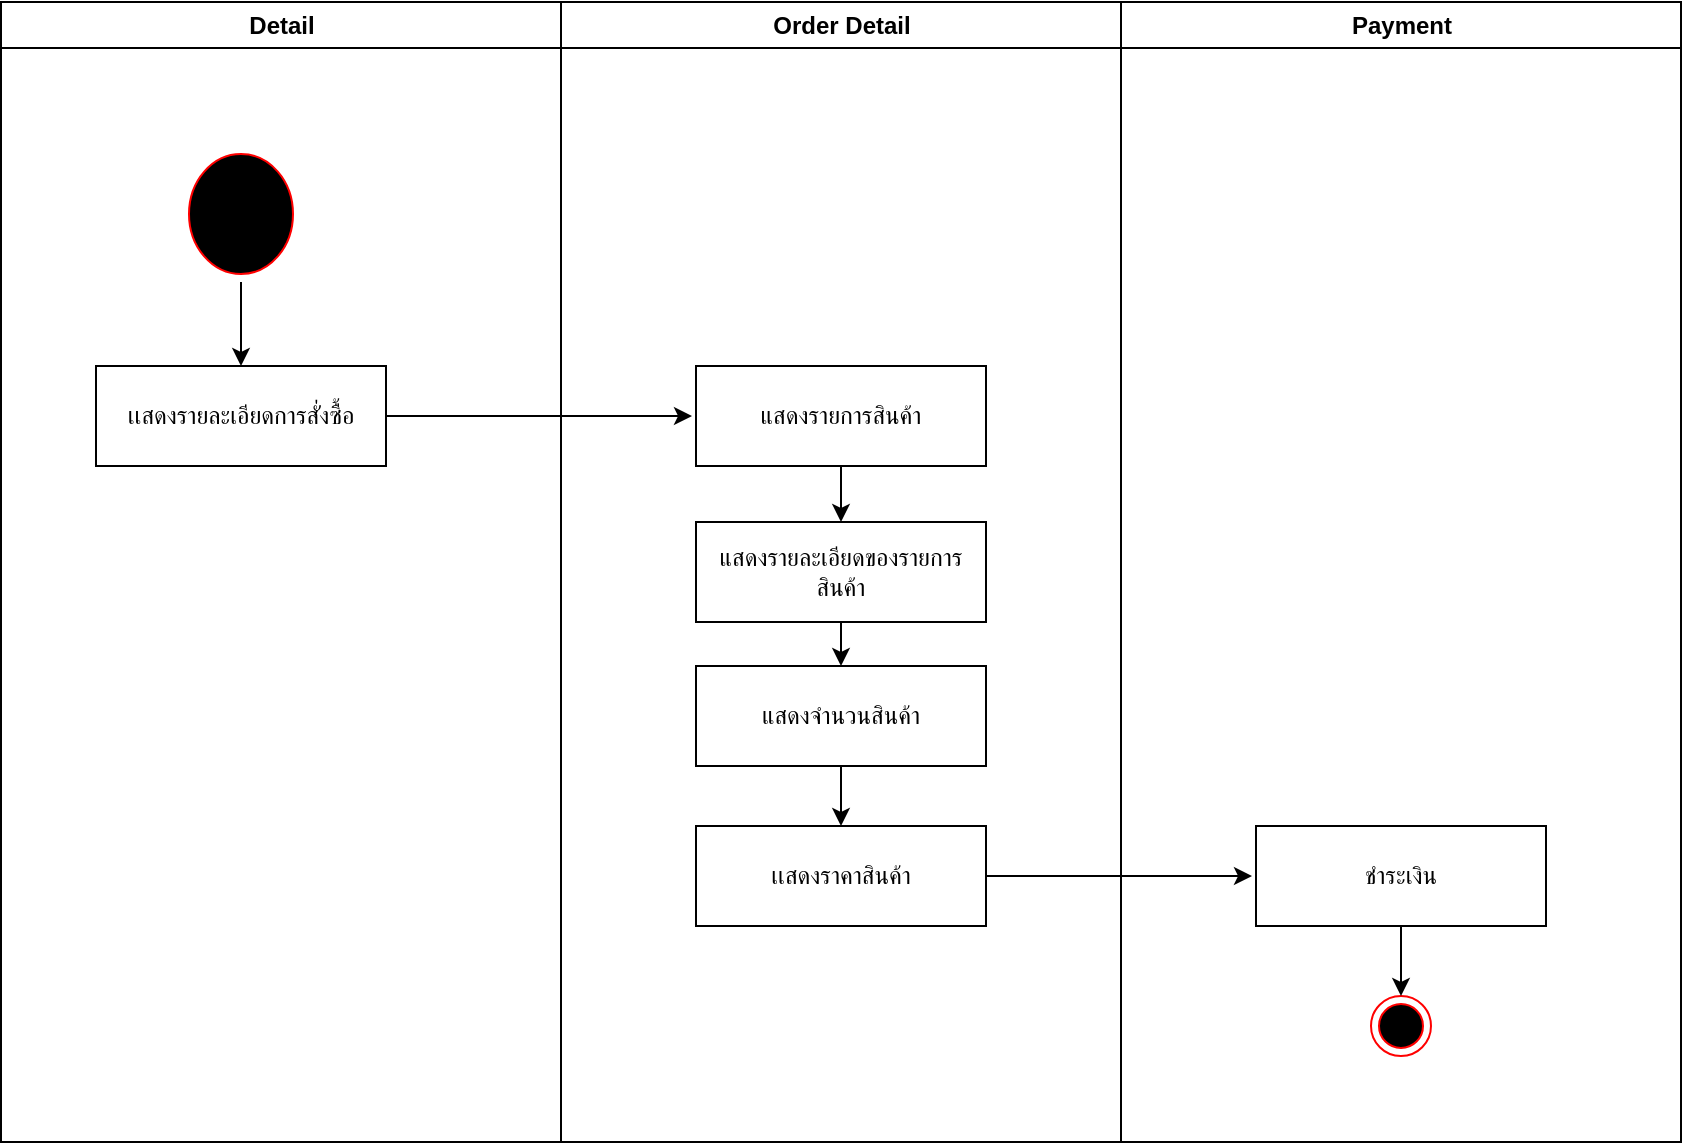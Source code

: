 <mxfile version="22.1.21" type="device">
  <diagram name="Page-1" id="e7e014a7-5840-1c2e-5031-d8a46d1fe8dd">
    <mxGraphModel dx="1434" dy="800" grid="1" gridSize="10" guides="1" tooltips="1" connect="1" arrows="1" fold="1" page="1" pageScale="1" pageWidth="1169" pageHeight="826" background="none" math="0" shadow="0">
      <root>
        <mxCell id="0" />
        <mxCell id="1" parent="0" />
        <mxCell id="2" value="Detail" style="swimlane;whiteSpace=wrap;startSize=23;" parent="1" vertex="1">
          <mxGeometry x="164.5" y="128" width="280" height="570" as="geometry" />
        </mxCell>
        <mxCell id="ahLHFkWOrgv66ISUepmh-45" value="" style="edgeStyle=orthogonalEdgeStyle;rounded=0;orthogonalLoop=1;jettySize=auto;html=1;" edge="1" parent="2" source="ahLHFkWOrgv66ISUepmh-42" target="ahLHFkWOrgv66ISUepmh-44">
          <mxGeometry relative="1" as="geometry" />
        </mxCell>
        <mxCell id="ahLHFkWOrgv66ISUepmh-42" value="" style="ellipse;html=1;shape=startState;fillColor=#000000;strokeColor=#ff0000;" vertex="1" parent="2">
          <mxGeometry x="90" y="72" width="60" height="68" as="geometry" />
        </mxCell>
        <mxCell id="ahLHFkWOrgv66ISUepmh-51" style="edgeStyle=orthogonalEdgeStyle;rounded=0;orthogonalLoop=1;jettySize=auto;html=1;" edge="1" parent="2" source="ahLHFkWOrgv66ISUepmh-44">
          <mxGeometry relative="1" as="geometry">
            <mxPoint x="345.5" y="207" as="targetPoint" />
          </mxGeometry>
        </mxCell>
        <mxCell id="ahLHFkWOrgv66ISUepmh-44" value="เเสดงรายละเอียดการสั่งซื้อ" style="html=1;whiteSpace=wrap;" vertex="1" parent="2">
          <mxGeometry x="47.5" y="182" width="145" height="50" as="geometry" />
        </mxCell>
        <mxCell id="3" value="Order Detail" style="swimlane;whiteSpace=wrap;startSize=23;" parent="1" vertex="1">
          <mxGeometry x="444.5" y="128" width="280" height="570" as="geometry" />
        </mxCell>
        <mxCell id="ahLHFkWOrgv66ISUepmh-52" style="edgeStyle=orthogonalEdgeStyle;rounded=0;orthogonalLoop=1;jettySize=auto;html=1;entryX=0.5;entryY=0;entryDx=0;entryDy=0;" edge="1" parent="3" source="ahLHFkWOrgv66ISUepmh-49" target="ahLHFkWOrgv66ISUepmh-48">
          <mxGeometry relative="1" as="geometry" />
        </mxCell>
        <mxCell id="ahLHFkWOrgv66ISUepmh-49" value="แสดงรายการสินค้า" style="html=1;whiteSpace=wrap;" vertex="1" parent="3">
          <mxGeometry x="67.5" y="182" width="145" height="50" as="geometry" />
        </mxCell>
        <mxCell id="ahLHFkWOrgv66ISUepmh-54" style="edgeStyle=orthogonalEdgeStyle;rounded=0;orthogonalLoop=1;jettySize=auto;html=1;entryX=0.5;entryY=0;entryDx=0;entryDy=0;" edge="1" parent="3" source="ahLHFkWOrgv66ISUepmh-47" target="ahLHFkWOrgv66ISUepmh-50">
          <mxGeometry relative="1" as="geometry" />
        </mxCell>
        <mxCell id="ahLHFkWOrgv66ISUepmh-47" value="แสดงจำนวนสินค้า" style="html=1;whiteSpace=wrap;" vertex="1" parent="3">
          <mxGeometry x="67.5" y="332" width="145" height="50" as="geometry" />
        </mxCell>
        <mxCell id="ahLHFkWOrgv66ISUepmh-53" style="edgeStyle=orthogonalEdgeStyle;rounded=0;orthogonalLoop=1;jettySize=auto;html=1;entryX=0.5;entryY=0;entryDx=0;entryDy=0;" edge="1" parent="3" source="ahLHFkWOrgv66ISUepmh-48" target="ahLHFkWOrgv66ISUepmh-47">
          <mxGeometry relative="1" as="geometry" />
        </mxCell>
        <mxCell id="ahLHFkWOrgv66ISUepmh-48" value="แสดงรายละเอียดของรายการสินค้า" style="html=1;whiteSpace=wrap;" vertex="1" parent="3">
          <mxGeometry x="67.5" y="260" width="145" height="50" as="geometry" />
        </mxCell>
        <mxCell id="ahLHFkWOrgv66ISUepmh-55" style="edgeStyle=orthogonalEdgeStyle;rounded=0;orthogonalLoop=1;jettySize=auto;html=1;" edge="1" parent="3" source="ahLHFkWOrgv66ISUepmh-50">
          <mxGeometry relative="1" as="geometry">
            <mxPoint x="345.5" y="437" as="targetPoint" />
          </mxGeometry>
        </mxCell>
        <mxCell id="ahLHFkWOrgv66ISUepmh-50" value="เเสดงราคาสินค้า" style="html=1;whiteSpace=wrap;" vertex="1" parent="3">
          <mxGeometry x="67.5" y="412" width="145" height="50" as="geometry" />
        </mxCell>
        <mxCell id="4" value="Payment" style="swimlane;whiteSpace=wrap;startSize=23;" parent="1" vertex="1">
          <mxGeometry x="724.5" y="128" width="280" height="570" as="geometry" />
        </mxCell>
        <mxCell id="ahLHFkWOrgv66ISUepmh-56" value="ชำระเงิน" style="html=1;whiteSpace=wrap;" vertex="1" parent="4">
          <mxGeometry x="67.5" y="412" width="145" height="50" as="geometry" />
        </mxCell>
        <mxCell id="ahLHFkWOrgv66ISUepmh-58" value="" style="ellipse;html=1;shape=endState;fillColor=#000000;strokeColor=#ff0000;" vertex="1" parent="1">
          <mxGeometry x="849.5" y="625" width="30" height="30" as="geometry" />
        </mxCell>
        <mxCell id="ahLHFkWOrgv66ISUepmh-57" style="edgeStyle=orthogonalEdgeStyle;rounded=0;orthogonalLoop=1;jettySize=auto;html=1;" edge="1" parent="1" source="ahLHFkWOrgv66ISUepmh-56" target="ahLHFkWOrgv66ISUepmh-58">
          <mxGeometry relative="1" as="geometry">
            <mxPoint x="864.5" y="640" as="targetPoint" />
          </mxGeometry>
        </mxCell>
      </root>
    </mxGraphModel>
  </diagram>
</mxfile>

